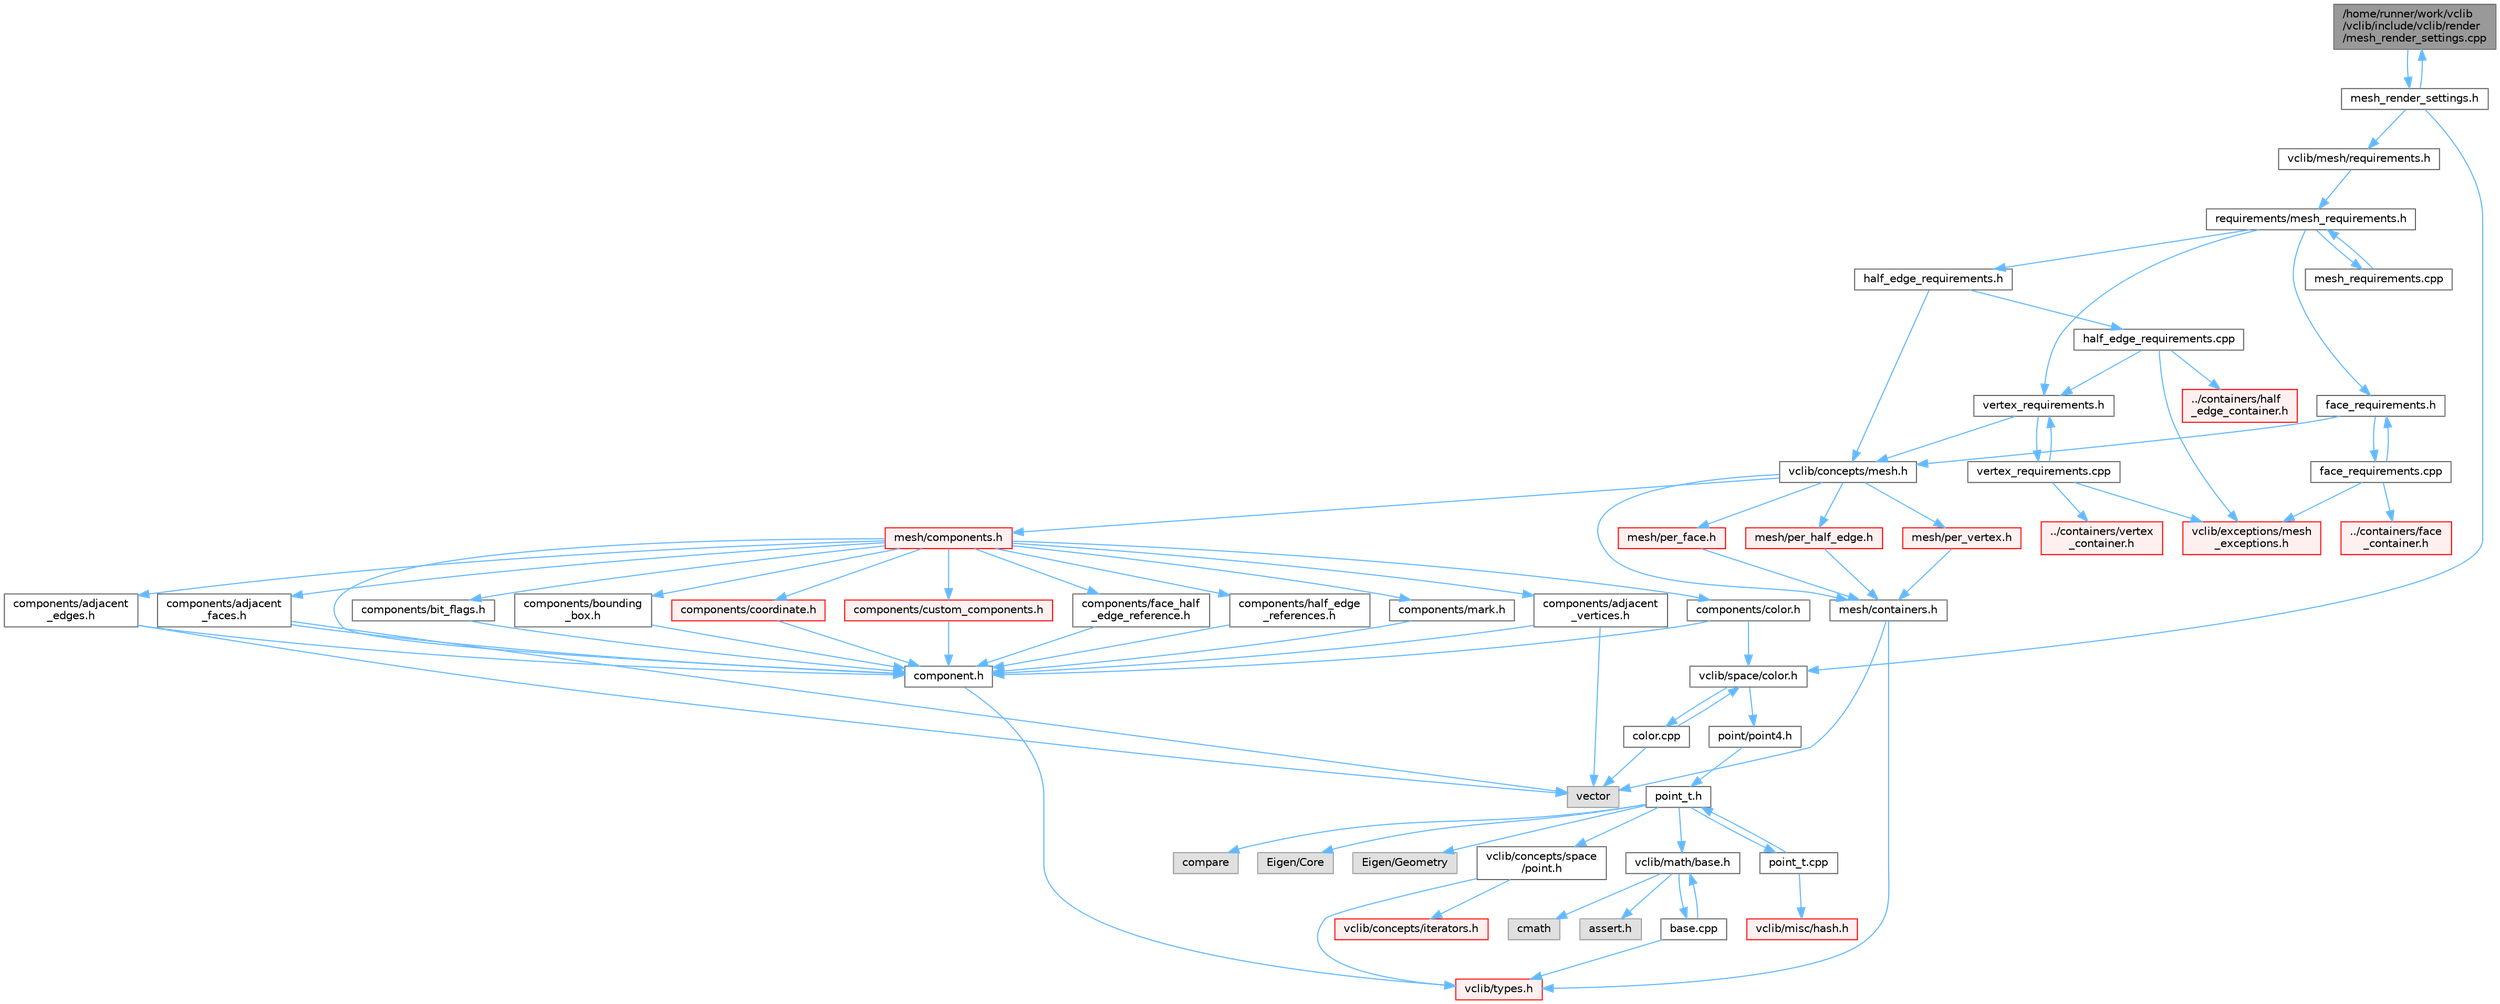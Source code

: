 digraph "/home/runner/work/vclib/vclib/include/vclib/render/mesh_render_settings.cpp"
{
 // LATEX_PDF_SIZE
  bgcolor="transparent";
  edge [fontname=Helvetica,fontsize=10,labelfontname=Helvetica,labelfontsize=10];
  node [fontname=Helvetica,fontsize=10,shape=box,height=0.2,width=0.4];
  Node1 [label="/home/runner/work/vclib\l/vclib/include/vclib/render\l/mesh_render_settings.cpp",height=0.2,width=0.4,color="gray40", fillcolor="grey60", style="filled", fontcolor="black",tooltip=" "];
  Node1 -> Node2 [color="steelblue1",style="solid"];
  Node2 [label="mesh_render_settings.h",height=0.2,width=0.4,color="grey40", fillcolor="white", style="filled",URL="$mesh__render__settings_8h.html",tooltip=" "];
  Node2 -> Node3 [color="steelblue1",style="solid"];
  Node3 [label="vclib/mesh/requirements.h",height=0.2,width=0.4,color="grey40", fillcolor="white", style="filled",URL="$requirements_8h.html",tooltip=" "];
  Node3 -> Node4 [color="steelblue1",style="solid"];
  Node4 [label="requirements/mesh_requirements.h",height=0.2,width=0.4,color="grey40", fillcolor="white", style="filled",URL="$mesh__requirements_8h.html",tooltip=" "];
  Node4 -> Node5 [color="steelblue1",style="solid"];
  Node5 [label="half_edge_requirements.h",height=0.2,width=0.4,color="grey40", fillcolor="white", style="filled",URL="$half__edge__requirements_8h.html",tooltip=" "];
  Node5 -> Node6 [color="steelblue1",style="solid"];
  Node6 [label="vclib/concepts/mesh.h",height=0.2,width=0.4,color="grey40", fillcolor="white", style="filled",URL="$concepts_2mesh_8h.html",tooltip=" "];
  Node6 -> Node7 [color="steelblue1",style="solid"];
  Node7 [label="mesh/components.h",height=0.2,width=0.4,color="red", fillcolor="#FFF0F0", style="filled",URL="$concepts_2mesh_2components_8h.html",tooltip=" "];
  Node7 -> Node8 [color="steelblue1",style="solid"];
  Node8 [label="components/adjacent\l_edges.h",height=0.2,width=0.4,color="grey40", fillcolor="white", style="filled",URL="$concepts_2mesh_2components_2adjacent__edges_8h.html",tooltip=" "];
  Node8 -> Node9 [color="steelblue1",style="solid"];
  Node9 [label="vector",height=0.2,width=0.4,color="grey60", fillcolor="#E0E0E0", style="filled",tooltip=" "];
  Node8 -> Node10 [color="steelblue1",style="solid"];
  Node10 [label="component.h",height=0.2,width=0.4,color="grey40", fillcolor="white", style="filled",URL="$component_8h.html",tooltip=" "];
  Node10 -> Node11 [color="steelblue1",style="solid"];
  Node11 [label="vclib/types.h",height=0.2,width=0.4,color="red", fillcolor="#FFF0F0", style="filled",URL="$types_8h.html",tooltip=" "];
  Node7 -> Node22 [color="steelblue1",style="solid"];
  Node22 [label="components/adjacent\l_faces.h",height=0.2,width=0.4,color="grey40", fillcolor="white", style="filled",URL="$concepts_2mesh_2components_2adjacent__faces_8h.html",tooltip=" "];
  Node22 -> Node9 [color="steelblue1",style="solid"];
  Node22 -> Node10 [color="steelblue1",style="solid"];
  Node7 -> Node23 [color="steelblue1",style="solid"];
  Node23 [label="components/adjacent\l_vertices.h",height=0.2,width=0.4,color="grey40", fillcolor="white", style="filled",URL="$concepts_2mesh_2components_2adjacent__vertices_8h.html",tooltip=" "];
  Node23 -> Node9 [color="steelblue1",style="solid"];
  Node23 -> Node10 [color="steelblue1",style="solid"];
  Node7 -> Node24 [color="steelblue1",style="solid"];
  Node24 [label="components/bit_flags.h",height=0.2,width=0.4,color="grey40", fillcolor="white", style="filled",URL="$concepts_2mesh_2components_2bit__flags_8h.html",tooltip=" "];
  Node24 -> Node10 [color="steelblue1",style="solid"];
  Node7 -> Node25 [color="steelblue1",style="solid"];
  Node25 [label="components/bounding\l_box.h",height=0.2,width=0.4,color="grey40", fillcolor="white", style="filled",URL="$concepts_2mesh_2components_2bounding__box_8h.html",tooltip=" "];
  Node25 -> Node10 [color="steelblue1",style="solid"];
  Node7 -> Node26 [color="steelblue1",style="solid"];
  Node26 [label="components/color.h",height=0.2,width=0.4,color="grey40", fillcolor="white", style="filled",URL="$concepts_2mesh_2components_2color_8h.html",tooltip=" "];
  Node26 -> Node27 [color="steelblue1",style="solid"];
  Node27 [label="vclib/space/color.h",height=0.2,width=0.4,color="grey40", fillcolor="white", style="filled",URL="$space_2color_8h.html",tooltip=" "];
  Node27 -> Node28 [color="steelblue1",style="solid"];
  Node28 [label="point/point4.h",height=0.2,width=0.4,color="grey40", fillcolor="white", style="filled",URL="$point4_8h.html",tooltip=" "];
  Node28 -> Node29 [color="steelblue1",style="solid"];
  Node29 [label="point_t.h",height=0.2,width=0.4,color="grey40", fillcolor="white", style="filled",URL="$point__t_8h.html",tooltip=" "];
  Node29 -> Node30 [color="steelblue1",style="solid"];
  Node30 [label="compare",height=0.2,width=0.4,color="grey60", fillcolor="#E0E0E0", style="filled",tooltip=" "];
  Node29 -> Node31 [color="steelblue1",style="solid"];
  Node31 [label="Eigen/Core",height=0.2,width=0.4,color="grey60", fillcolor="#E0E0E0", style="filled",tooltip=" "];
  Node29 -> Node32 [color="steelblue1",style="solid"];
  Node32 [label="Eigen/Geometry",height=0.2,width=0.4,color="grey60", fillcolor="#E0E0E0", style="filled",tooltip=" "];
  Node29 -> Node33 [color="steelblue1",style="solid"];
  Node33 [label="vclib/concepts/space\l/point.h",height=0.2,width=0.4,color="grey40", fillcolor="white", style="filled",URL="$concepts_2space_2point_8h.html",tooltip=" "];
  Node33 -> Node34 [color="steelblue1",style="solid"];
  Node34 [label="vclib/concepts/iterators.h",height=0.2,width=0.4,color="red", fillcolor="#FFF0F0", style="filled",URL="$concepts_2iterators_8h.html",tooltip=" "];
  Node33 -> Node11 [color="steelblue1",style="solid"];
  Node29 -> Node36 [color="steelblue1",style="solid"];
  Node36 [label="vclib/math/base.h",height=0.2,width=0.4,color="grey40", fillcolor="white", style="filled",URL="$math_2base_8h.html",tooltip=" "];
  Node36 -> Node37 [color="steelblue1",style="solid"];
  Node37 [label="cmath",height=0.2,width=0.4,color="grey60", fillcolor="#E0E0E0", style="filled",tooltip=" "];
  Node36 -> Node18 [color="steelblue1",style="solid"];
  Node18 [label="assert.h",height=0.2,width=0.4,color="grey60", fillcolor="#E0E0E0", style="filled",tooltip=" "];
  Node36 -> Node38 [color="steelblue1",style="solid"];
  Node38 [label="base.cpp",height=0.2,width=0.4,color="grey40", fillcolor="white", style="filled",URL="$base_8cpp.html",tooltip=" "];
  Node38 -> Node36 [color="steelblue1",style="solid"];
  Node38 -> Node11 [color="steelblue1",style="solid"];
  Node29 -> Node39 [color="steelblue1",style="solid"];
  Node39 [label="point_t.cpp",height=0.2,width=0.4,color="grey40", fillcolor="white", style="filled",URL="$point__t_8cpp.html",tooltip=" "];
  Node39 -> Node29 [color="steelblue1",style="solid"];
  Node39 -> Node40 [color="steelblue1",style="solid"];
  Node40 [label="vclib/misc/hash.h",height=0.2,width=0.4,color="red", fillcolor="#FFF0F0", style="filled",URL="$hash_8h.html",tooltip=" "];
  Node27 -> Node42 [color="steelblue1",style="solid"];
  Node42 [label="color.cpp",height=0.2,width=0.4,color="grey40", fillcolor="white", style="filled",URL="$space_2color_8cpp.html",tooltip=" "];
  Node42 -> Node27 [color="steelblue1",style="solid"];
  Node42 -> Node9 [color="steelblue1",style="solid"];
  Node26 -> Node10 [color="steelblue1",style="solid"];
  Node7 -> Node10 [color="steelblue1",style="solid"];
  Node7 -> Node43 [color="steelblue1",style="solid"];
  Node43 [label="components/coordinate.h",height=0.2,width=0.4,color="red", fillcolor="#FFF0F0", style="filled",URL="$concepts_2mesh_2components_2coordinate_8h.html",tooltip=" "];
  Node43 -> Node10 [color="steelblue1",style="solid"];
  Node7 -> Node48 [color="steelblue1",style="solid"];
  Node48 [label="components/custom_components.h",height=0.2,width=0.4,color="red", fillcolor="#FFF0F0", style="filled",URL="$concepts_2mesh_2components_2custom__components_8h.html",tooltip=" "];
  Node48 -> Node10 [color="steelblue1",style="solid"];
  Node7 -> Node50 [color="steelblue1",style="solid"];
  Node50 [label="components/face_half\l_edge_reference.h",height=0.2,width=0.4,color="grey40", fillcolor="white", style="filled",URL="$concepts_2mesh_2components_2face__half__edge__reference_8h.html",tooltip=" "];
  Node50 -> Node10 [color="steelblue1",style="solid"];
  Node7 -> Node51 [color="steelblue1",style="solid"];
  Node51 [label="components/half_edge\l_references.h",height=0.2,width=0.4,color="grey40", fillcolor="white", style="filled",URL="$concepts_2mesh_2components_2half__edge__references_8h.html",tooltip=" "];
  Node51 -> Node10 [color="steelblue1",style="solid"];
  Node7 -> Node52 [color="steelblue1",style="solid"];
  Node52 [label="components/mark.h",height=0.2,width=0.4,color="grey40", fillcolor="white", style="filled",URL="$concepts_2mesh_2components_2mark_8h.html",tooltip=" "];
  Node52 -> Node10 [color="steelblue1",style="solid"];
  Node6 -> Node64 [color="steelblue1",style="solid"];
  Node64 [label="mesh/containers.h",height=0.2,width=0.4,color="grey40", fillcolor="white", style="filled",URL="$concepts_2mesh_2containers_8h.html",tooltip=" "];
  Node64 -> Node9 [color="steelblue1",style="solid"];
  Node64 -> Node11 [color="steelblue1",style="solid"];
  Node6 -> Node65 [color="steelblue1",style="solid"];
  Node65 [label="mesh/per_face.h",height=0.2,width=0.4,color="red", fillcolor="#FFF0F0", style="filled",URL="$per__face_8h.html",tooltip=" "];
  Node65 -> Node64 [color="steelblue1",style="solid"];
  Node6 -> Node68 [color="steelblue1",style="solid"];
  Node68 [label="mesh/per_half_edge.h",height=0.2,width=0.4,color="red", fillcolor="#FFF0F0", style="filled",URL="$per__half__edge_8h.html",tooltip=" "];
  Node68 -> Node64 [color="steelblue1",style="solid"];
  Node6 -> Node70 [color="steelblue1",style="solid"];
  Node70 [label="mesh/per_vertex.h",height=0.2,width=0.4,color="red", fillcolor="#FFF0F0", style="filled",URL="$per__vertex_8h.html",tooltip=" "];
  Node70 -> Node64 [color="steelblue1",style="solid"];
  Node5 -> Node72 [color="steelblue1",style="solid"];
  Node72 [label="half_edge_requirements.cpp",height=0.2,width=0.4,color="grey40", fillcolor="white", style="filled",URL="$half__edge__requirements_8cpp.html",tooltip=" "];
  Node72 -> Node73 [color="steelblue1",style="solid"];
  Node73 [label="vertex_requirements.h",height=0.2,width=0.4,color="grey40", fillcolor="white", style="filled",URL="$vertex__requirements_8h.html",tooltip=" "];
  Node73 -> Node6 [color="steelblue1",style="solid"];
  Node73 -> Node74 [color="steelblue1",style="solid"];
  Node74 [label="vertex_requirements.cpp",height=0.2,width=0.4,color="grey40", fillcolor="white", style="filled",URL="$vertex__requirements_8cpp.html",tooltip=" "];
  Node74 -> Node73 [color="steelblue1",style="solid"];
  Node74 -> Node75 [color="steelblue1",style="solid"];
  Node75 [label="vclib/exceptions/mesh\l_exceptions.h",height=0.2,width=0.4,color="red", fillcolor="#FFF0F0", style="filled",URL="$mesh__exceptions_8h.html",tooltip=" "];
  Node74 -> Node77 [color="steelblue1",style="solid"];
  Node77 [label="../containers/vertex\l_container.h",height=0.2,width=0.4,color="red", fillcolor="#FFF0F0", style="filled",URL="$vertex__container_8h.html",tooltip=" "];
  Node72 -> Node75 [color="steelblue1",style="solid"];
  Node72 -> Node147 [color="steelblue1",style="solid"];
  Node147 [label="../containers/half\l_edge_container.h",height=0.2,width=0.4,color="red", fillcolor="#FFF0F0", style="filled",URL="$half__edge__container_8h.html",tooltip=" "];
  Node4 -> Node154 [color="steelblue1",style="solid"];
  Node154 [label="face_requirements.h",height=0.2,width=0.4,color="grey40", fillcolor="white", style="filled",URL="$face__requirements_8h.html",tooltip=" "];
  Node154 -> Node6 [color="steelblue1",style="solid"];
  Node154 -> Node155 [color="steelblue1",style="solid"];
  Node155 [label="face_requirements.cpp",height=0.2,width=0.4,color="grey40", fillcolor="white", style="filled",URL="$face__requirements_8cpp.html",tooltip=" "];
  Node155 -> Node154 [color="steelblue1",style="solid"];
  Node155 -> Node75 [color="steelblue1",style="solid"];
  Node155 -> Node156 [color="steelblue1",style="solid"];
  Node156 [label="../containers/face\l_container.h",height=0.2,width=0.4,color="red", fillcolor="#FFF0F0", style="filled",URL="$face__container_8h.html",tooltip=" "];
  Node4 -> Node73 [color="steelblue1",style="solid"];
  Node4 -> Node179 [color="steelblue1",style="solid"];
  Node179 [label="mesh_requirements.cpp",height=0.2,width=0.4,color="grey40", fillcolor="white", style="filled",URL="$mesh__requirements_8cpp.html",tooltip=" "];
  Node179 -> Node4 [color="steelblue1",style="solid"];
  Node2 -> Node27 [color="steelblue1",style="solid"];
  Node2 -> Node1 [color="steelblue1",style="solid"];
}
